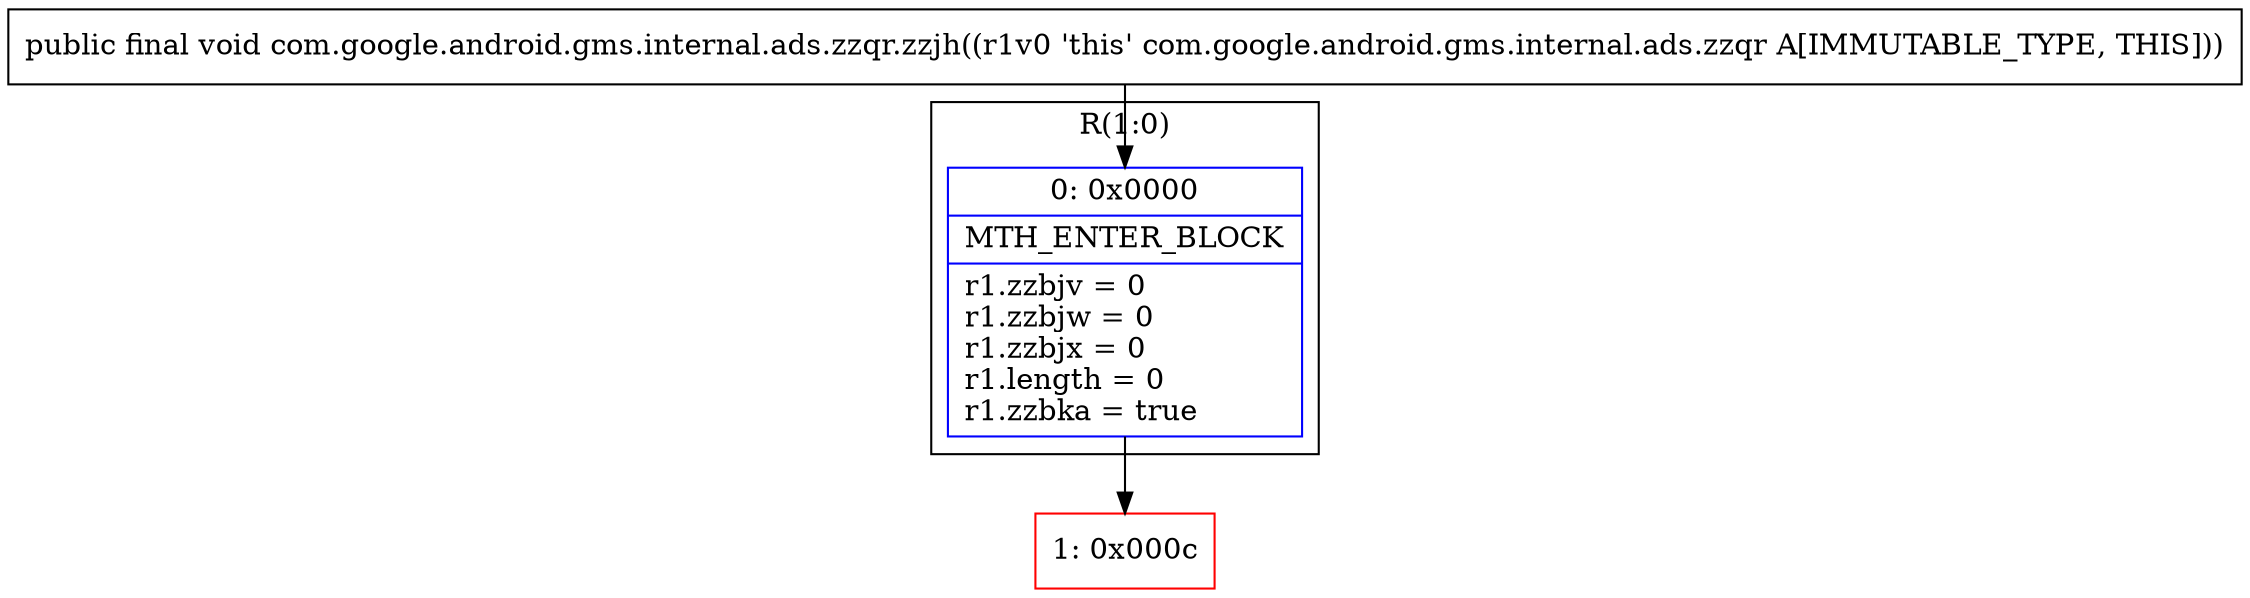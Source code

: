 digraph "CFG forcom.google.android.gms.internal.ads.zzqr.zzjh()V" {
subgraph cluster_Region_277417839 {
label = "R(1:0)";
node [shape=record,color=blue];
Node_0 [shape=record,label="{0\:\ 0x0000|MTH_ENTER_BLOCK\l|r1.zzbjv = 0\lr1.zzbjw = 0\lr1.zzbjx = 0\lr1.length = 0\lr1.zzbka = true\l}"];
}
Node_1 [shape=record,color=red,label="{1\:\ 0x000c}"];
MethodNode[shape=record,label="{public final void com.google.android.gms.internal.ads.zzqr.zzjh((r1v0 'this' com.google.android.gms.internal.ads.zzqr A[IMMUTABLE_TYPE, THIS])) }"];
MethodNode -> Node_0;
Node_0 -> Node_1;
}

